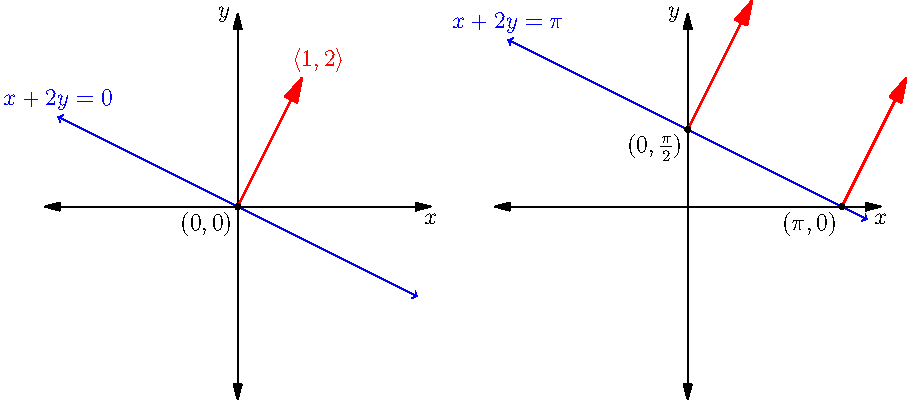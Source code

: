 size(16cm);

picture left;
picture right;

draw(left, (-3,0)--(3,0), Arrows);
draw(left, (0,-3)--(0,3), Arrows);
label(left, "$x$", (3,0), dir(-90));
label(left, "$y$", (0,3), dir(180));
draw(left, (0,0)--(1,2), red+0.8, EndArrow);
label(left, "$\langle 1,2 \rangle$", (1,2), dir((1,2)), red);
draw(left, (-2.8,1.4)--(2.8,-1.4), blue, Arrows(TeXHead));
label(left, "$x+2y=0$", (-2.8,1.4), dir(90), blue);
dot(left, "$(0,0)$", (0,0), dir(225));

// psst it's not to scale don't tell anyone
draw(right, (-3,0)--(3,0), Arrows);
draw(right, (0,-3)--(0,3), Arrows);
label(right, "$x$", (3,0), dir(-90));
label(right, "$y$", (0,3), dir(180));
draw(right, (0,1.2)--(1,3.2), red+0.8, EndArrow);
draw(right, (2.4,0)--(3.4,2), red+0.8, EndArrow);
draw(right, (-2.8,2.6)--(2.8,-0.2), blue, Arrows(TeXHead));
label(right, "$x+2y=\pi$", (-2.8,2.6), dir(90), blue);
dot(right, "$(0,\frac{\pi}{2})$", (0,1.2), dir(225));
dot(right, "$(\pi,0)$", (2.4,0), dir(225));

add(left);
add(shift(7,0)*right);

